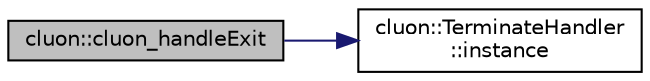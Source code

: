 digraph "cluon::cluon_handleExit"
{
 // LATEX_PDF_SIZE
  edge [fontname="Helvetica",fontsize="10",labelfontname="Helvetica",labelfontsize="10"];
  node [fontname="Helvetica",fontsize="10",shape=record];
  rankdir="LR";
  Node1 [label="cluon::cluon_handleExit",height=0.2,width=0.4,color="black", fillcolor="grey75", style="filled", fontcolor="black",tooltip=" "];
  Node1 -> Node2 [color="midnightblue",fontsize="10",style="solid"];
  Node2 [label="cluon::TerminateHandler\l::instance",height=0.2,width=0.4,color="black", fillcolor="white", style="filled",URL="$classcluon_1_1TerminateHandler.html#a14570735df2bf9965520a022879b2a56",tooltip=" "];
}
